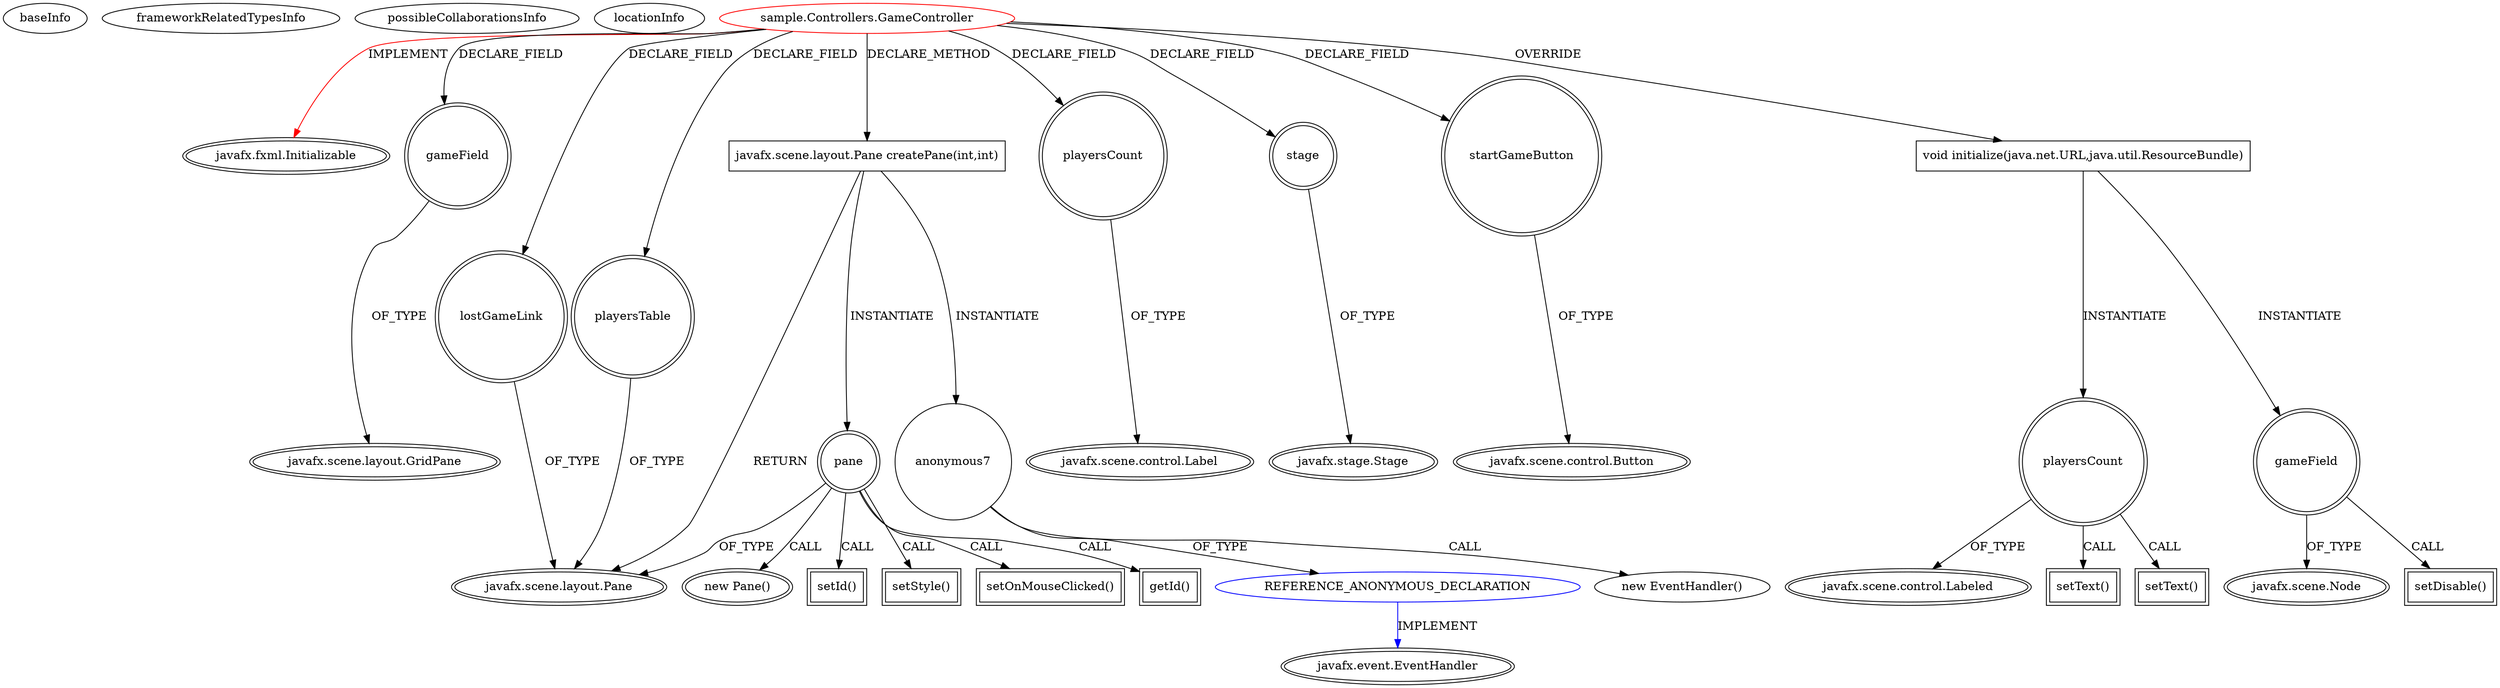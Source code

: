 digraph {
baseInfo[graphId=2809,category="extension_graph",isAnonymous=false,possibleRelation=true]
frameworkRelatedTypesInfo[0="javafx.fxml.Initializable"]
possibleCollaborationsInfo[0="2809~CLIENT_METHOD_DECLARATION-INSTANTIATION-~javafx.fxml.Initializable ~javafx.event.EventHandler ~false~true"]
locationInfo[projectName="greenua14-TicTacToeClient",filePath="/greenua14-TicTacToeClient/TicTacToeClient-master/src/sample/Controllers/GameController.java",contextSignature="GameController",graphId="2809"]
0[label="sample.Controllers.GameController",vertexType="ROOT_CLIENT_CLASS_DECLARATION",isFrameworkType=false,color=red]
1[label="javafx.fxml.Initializable",vertexType="FRAMEWORK_INTERFACE_TYPE",isFrameworkType=true,peripheries=2]
2[label="gameField",vertexType="FIELD_DECLARATION",isFrameworkType=true,peripheries=2,shape=circle]
3[label="javafx.scene.layout.GridPane",vertexType="FRAMEWORK_CLASS_TYPE",isFrameworkType=true,peripheries=2]
4[label="lostGameLink",vertexType="FIELD_DECLARATION",isFrameworkType=true,peripheries=2,shape=circle]
5[label="javafx.scene.layout.Pane",vertexType="FRAMEWORK_CLASS_TYPE",isFrameworkType=true,peripheries=2]
6[label="playersCount",vertexType="FIELD_DECLARATION",isFrameworkType=true,peripheries=2,shape=circle]
7[label="javafx.scene.control.Label",vertexType="FRAMEWORK_CLASS_TYPE",isFrameworkType=true,peripheries=2]
8[label="playersTable",vertexType="FIELD_DECLARATION",isFrameworkType=true,peripheries=2,shape=circle]
10[label="stage",vertexType="FIELD_DECLARATION",isFrameworkType=true,peripheries=2,shape=circle]
11[label="javafx.stage.Stage",vertexType="FRAMEWORK_CLASS_TYPE",isFrameworkType=true,peripheries=2]
12[label="startGameButton",vertexType="FIELD_DECLARATION",isFrameworkType=true,peripheries=2,shape=circle]
13[label="javafx.scene.control.Button",vertexType="FRAMEWORK_CLASS_TYPE",isFrameworkType=true,peripheries=2]
14[label="void initialize(java.net.URL,java.util.ResourceBundle)",vertexType="OVERRIDING_METHOD_DECLARATION",isFrameworkType=false,shape=box]
15[label="playersCount",vertexType="VARIABLE_EXPRESION",isFrameworkType=true,peripheries=2,shape=circle]
17[label="javafx.scene.control.Labeled",vertexType="FRAMEWORK_CLASS_TYPE",isFrameworkType=true,peripheries=2]
16[label="setText()",vertexType="INSIDE_CALL",isFrameworkType=true,peripheries=2,shape=box]
19[label="setText()",vertexType="INSIDE_CALL",isFrameworkType=true,peripheries=2,shape=box]
20[label="gameField",vertexType="VARIABLE_EXPRESION",isFrameworkType=true,peripheries=2,shape=circle]
22[label="javafx.scene.Node",vertexType="FRAMEWORK_CLASS_TYPE",isFrameworkType=true,peripheries=2]
21[label="setDisable()",vertexType="INSIDE_CALL",isFrameworkType=true,peripheries=2,shape=box]
23[label="javafx.scene.layout.Pane createPane(int,int)",vertexType="CLIENT_METHOD_DECLARATION",isFrameworkType=false,shape=box]
26[label="pane",vertexType="VARIABLE_EXPRESION",isFrameworkType=true,peripheries=2,shape=circle]
25[label="new Pane()",vertexType="CONSTRUCTOR_CALL",isFrameworkType=true,peripheries=2]
29[label="setId()",vertexType="INSIDE_CALL",isFrameworkType=true,peripheries=2,shape=box]
31[label="setStyle()",vertexType="INSIDE_CALL",isFrameworkType=true,peripheries=2,shape=box]
33[label="setOnMouseClicked()",vertexType="INSIDE_CALL",isFrameworkType=true,peripheries=2,shape=box]
35[label="anonymous7",vertexType="VARIABLE_EXPRESION",isFrameworkType=false,shape=circle]
36[label="REFERENCE_ANONYMOUS_DECLARATION",vertexType="REFERENCE_ANONYMOUS_DECLARATION",isFrameworkType=false,color=blue]
37[label="javafx.event.EventHandler",vertexType="FRAMEWORK_INTERFACE_TYPE",isFrameworkType=true,peripheries=2]
34[label="new EventHandler()",vertexType="CONSTRUCTOR_CALL",isFrameworkType=false]
39[label="getId()",vertexType="INSIDE_CALL",isFrameworkType=true,peripheries=2,shape=box]
0->1[label="IMPLEMENT",color=red]
0->2[label="DECLARE_FIELD"]
2->3[label="OF_TYPE"]
0->4[label="DECLARE_FIELD"]
4->5[label="OF_TYPE"]
0->6[label="DECLARE_FIELD"]
6->7[label="OF_TYPE"]
0->8[label="DECLARE_FIELD"]
8->5[label="OF_TYPE"]
0->10[label="DECLARE_FIELD"]
10->11[label="OF_TYPE"]
0->12[label="DECLARE_FIELD"]
12->13[label="OF_TYPE"]
0->14[label="OVERRIDE"]
14->15[label="INSTANTIATE"]
15->17[label="OF_TYPE"]
15->16[label="CALL"]
15->19[label="CALL"]
14->20[label="INSTANTIATE"]
20->22[label="OF_TYPE"]
20->21[label="CALL"]
0->23[label="DECLARE_METHOD"]
23->5[label="RETURN"]
23->26[label="INSTANTIATE"]
26->5[label="OF_TYPE"]
26->25[label="CALL"]
26->29[label="CALL"]
26->31[label="CALL"]
26->33[label="CALL"]
23->35[label="INSTANTIATE"]
36->37[label="IMPLEMENT",color=blue]
35->36[label="OF_TYPE"]
35->34[label="CALL"]
26->39[label="CALL"]
}
